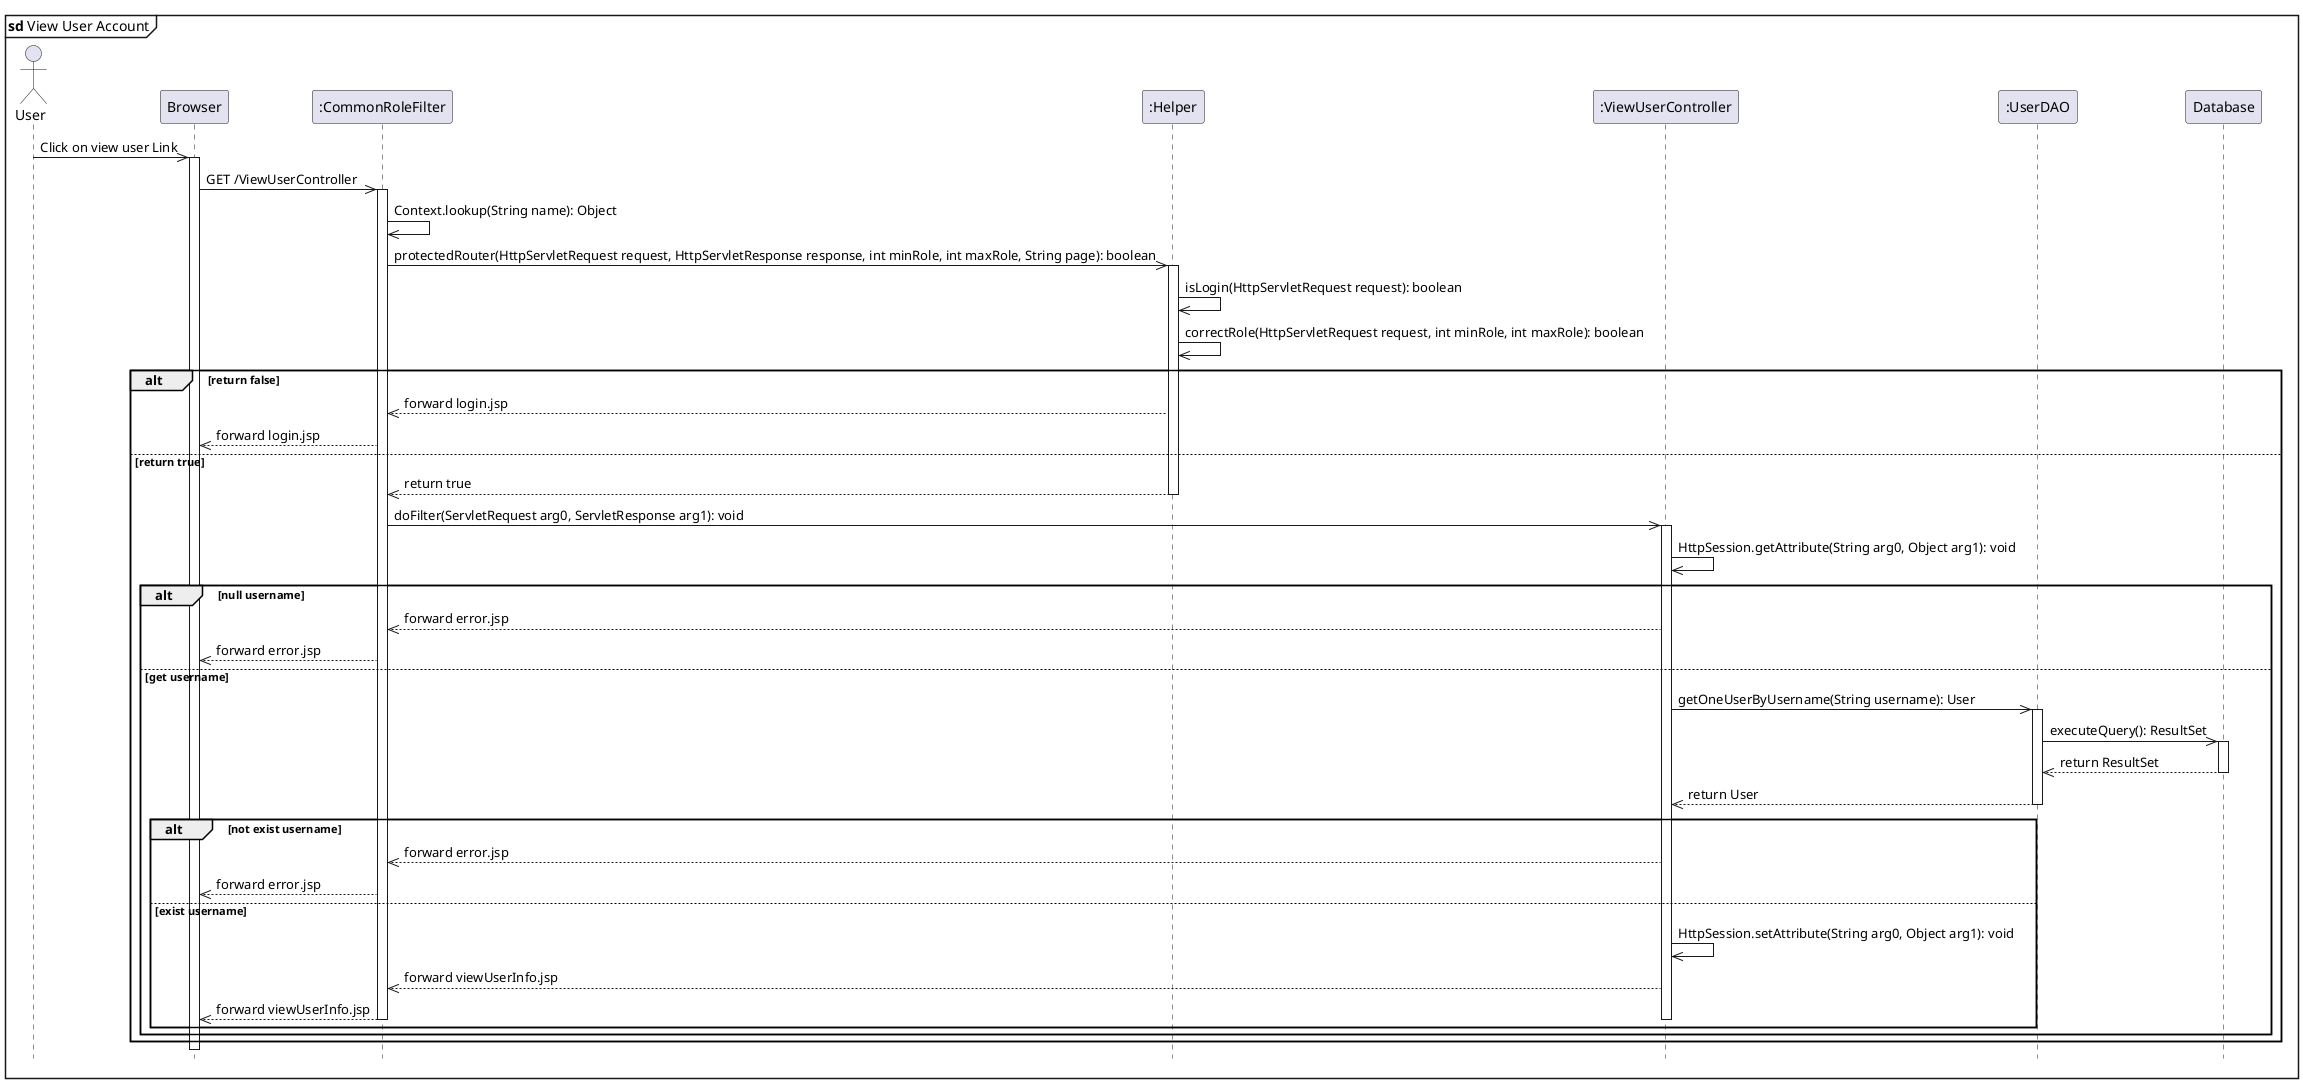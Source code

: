 @startuml viewUser

hide footbox
mainframe <b>sd</b> View User Account
actor User
participant "Browser" as Browser
participant ":CommonRoleFilter" as CommonRoleFilter
participant ":Helper" as Helper
participant ":ViewUserController" as ViewUserController
participant ":UserDAO" as UserDao
participant "Database" as DB

User ->> Browser: Click on view user Link
activate Browser
Browser ->> CommonRoleFilter: GET /ViewUserController
activate CommonRoleFilter
CommonRoleFilter ->> CommonRoleFilter: Context.lookup(String name): Object
CommonRoleFilter ->> Helper: protectedRouter(HttpServletRequest request, HttpServletResponse response, int minRole, int maxRole, String page): boolean
activate Helper
Helper ->> Helper: isLogin(HttpServletRequest request): boolean
Helper ->> Helper: correctRole(HttpServletRequest request, int minRole, int maxRole): boolean
alt return false 
    Helper -->> CommonRoleFilter: forward login.jsp
    CommonRoleFilter -->> Browser: forward login.jsp
else return true
    Helper -->> CommonRoleFilter: return true
    deactivate Helper
    CommonRoleFilter ->> ViewUserController: doFilter(ServletRequest arg0, ServletResponse arg1): void
 
    activate ViewUserController
    ViewUserController ->> ViewUserController: HttpSession.getAttribute(String arg0, Object arg1): void
    alt null username
        ViewUserController -->> CommonRoleFilter: forward error.jsp
        CommonRoleFilter -->> Browser: forward error.jsp
    else get username
        ViewUserController ->> UserDao: getOneUserByUsername(String username): User
        activate UserDao
        UserDao ->> DB: executeQuery(): ResultSet
        activate DB
        DB -->> UserDao: return ResultSet
        deactivate DB
        UserDao -->> ViewUserController: return User
        deactivate UserDao
        alt not exist username
            ViewUserController -->> CommonRoleFilter: forward error.jsp
            CommonRoleFilter -->> Browser: forward error.jsp
        else exist username
            ViewUserController ->> ViewUserController: HttpSession.setAttribute(String arg0, Object arg1): void
            ViewUserController -->> CommonRoleFilter: forward viewUserInfo.jsp
            CommonRoleFilter -->> Browser: forward viewUserInfo.jsp
        deactivate CommonRoleFilter
        deactivate ViewUserController
    end
    end
end

@enduml